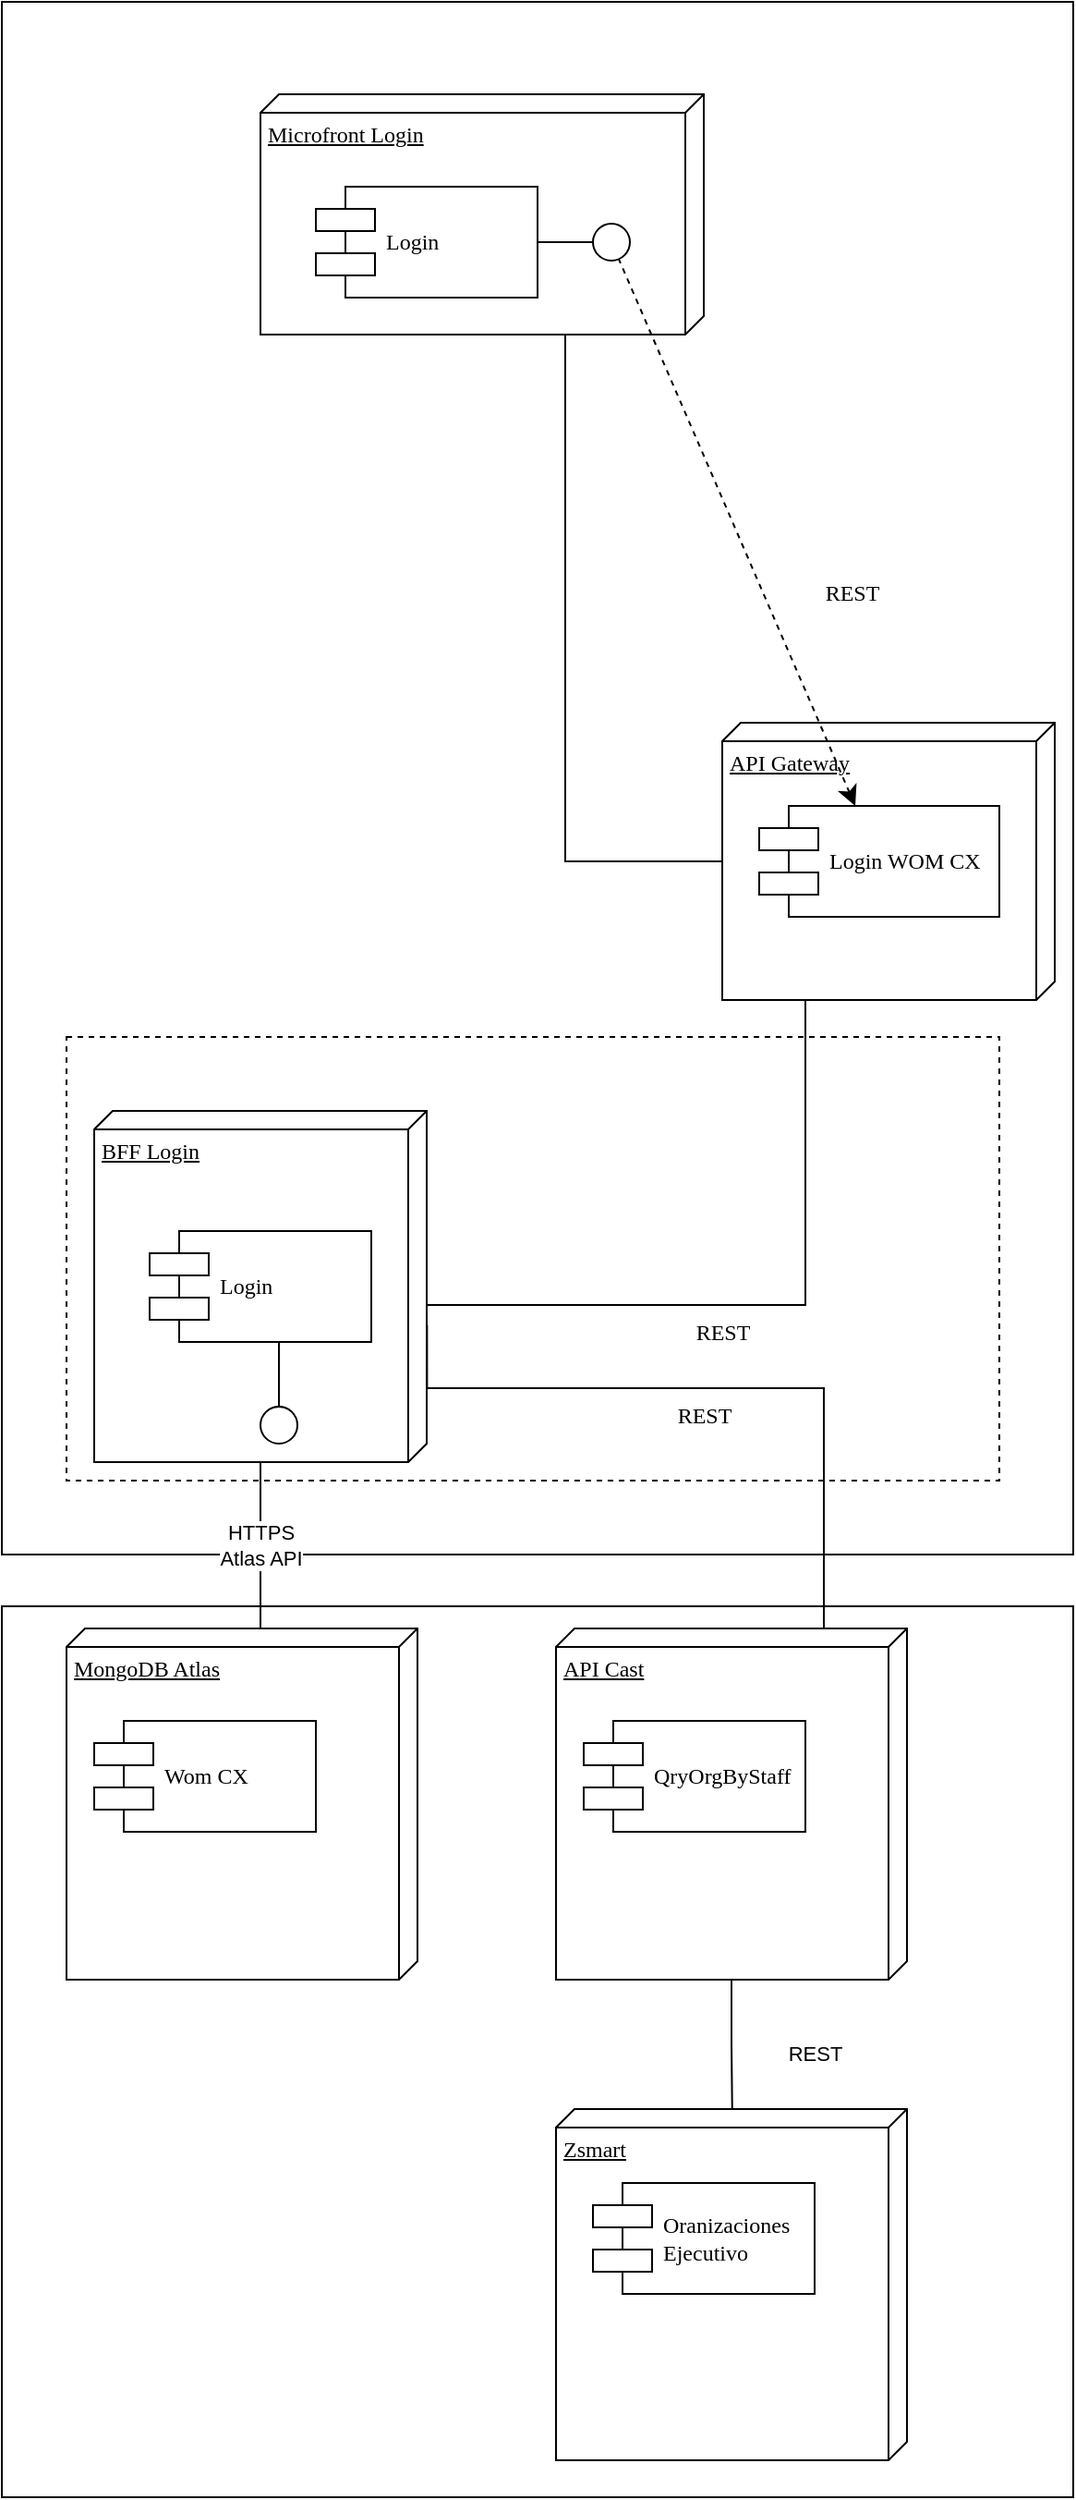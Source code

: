 <mxfile version="22.0.2" type="github">
  <diagram name="Page-1" id="5f0bae14-7c28-e335-631c-24af17079c00">
    <mxGraphModel dx="1265" dy="697" grid="1" gridSize="10" guides="1" tooltips="1" connect="1" arrows="1" fold="1" page="1" pageScale="1" pageWidth="1100" pageHeight="850" background="none" math="0" shadow="0">
      <root>
        <mxCell id="0" />
        <mxCell id="1" parent="0" />
        <mxCell id="EeXkkkL23-UbbNsX8uU1-13" value="" style="rounded=0;whiteSpace=wrap;html=1;fillColor=none;align=left;" vertex="1" parent="1">
          <mxGeometry x="30" y="888" width="580" height="482" as="geometry" />
        </mxCell>
        <mxCell id="EeXkkkL23-UbbNsX8uU1-3" value="" style="rounded=0;whiteSpace=wrap;html=1;fillColor=none;align=left;" vertex="1" parent="1">
          <mxGeometry x="30" y="20" width="580" height="840" as="geometry" />
        </mxCell>
        <mxCell id="EeXkkkL23-UbbNsX8uU1-2" value="" style="rounded=0;whiteSpace=wrap;html=1;dashed=1;fillColor=none;align=left;" vertex="1" parent="1">
          <mxGeometry x="65" y="580" width="505" height="240" as="geometry" />
        </mxCell>
        <mxCell id="39150e848f15840c-1" value="Microfront Login" style="verticalAlign=top;align=left;spacingTop=8;spacingLeft=2;spacingRight=12;shape=cube;size=10;direction=south;fontStyle=4;html=1;rounded=0;shadow=0;comic=0;labelBackgroundColor=none;strokeWidth=1;fontFamily=Verdana;fontSize=12" parent="1" vertex="1">
          <mxGeometry x="170" y="70" width="240" height="130" as="geometry" />
        </mxCell>
        <mxCell id="39150e848f15840c-2" value="BFF Login" style="verticalAlign=top;align=left;spacingTop=8;spacingLeft=2;spacingRight=12;shape=cube;size=10;direction=south;fontStyle=4;html=1;rounded=0;shadow=0;comic=0;labelBackgroundColor=none;strokeWidth=1;fontFamily=Verdana;fontSize=12" parent="1" vertex="1">
          <mxGeometry x="80" y="620" width="180" height="190" as="geometry" />
        </mxCell>
        <mxCell id="39150e848f15840c-3" value="API Gateway" style="verticalAlign=top;align=left;spacingTop=8;spacingLeft=2;spacingRight=12;shape=cube;size=10;direction=south;fontStyle=4;html=1;rounded=0;shadow=0;comic=0;labelBackgroundColor=none;strokeWidth=1;fontFamily=Verdana;fontSize=12" parent="1" vertex="1">
          <mxGeometry x="420" y="410" width="180" height="150" as="geometry" />
        </mxCell>
        <mxCell id="39150e848f15840c-5" value="Login" style="shape=component;align=left;spacingLeft=36;rounded=0;shadow=0;comic=0;labelBackgroundColor=none;strokeWidth=1;fontFamily=Verdana;fontSize=12;html=1;" parent="1" vertex="1">
          <mxGeometry x="200" y="120" width="120" height="60" as="geometry" />
        </mxCell>
        <mxCell id="39150e848f15840c-6" value="" style="ellipse;whiteSpace=wrap;html=1;rounded=0;shadow=0;comic=0;labelBackgroundColor=none;strokeWidth=1;fontFamily=Verdana;fontSize=12;align=center;" parent="1" vertex="1">
          <mxGeometry x="350" y="140" width="20" height="20" as="geometry" />
        </mxCell>
        <mxCell id="39150e848f15840c-7" value="Login" style="shape=component;align=left;spacingLeft=36;rounded=0;shadow=0;comic=0;labelBackgroundColor=none;strokeWidth=1;fontFamily=Verdana;fontSize=12;html=1;" parent="1" vertex="1">
          <mxGeometry x="110" y="685" width="120" height="60" as="geometry" />
        </mxCell>
        <mxCell id="39150e848f15840c-9" value="" style="ellipse;whiteSpace=wrap;html=1;rounded=0;shadow=0;comic=0;labelBackgroundColor=none;strokeWidth=1;fontFamily=Verdana;fontSize=12;align=center;" parent="1" vertex="1">
          <mxGeometry x="170" y="780" width="20" height="20" as="geometry" />
        </mxCell>
        <mxCell id="39150e848f15840c-10" value="Login WOM CX" style="shape=component;align=left;spacingLeft=36;rounded=0;shadow=0;comic=0;labelBackgroundColor=none;strokeWidth=1;fontFamily=Verdana;fontSize=12;html=1;" parent="1" vertex="1">
          <mxGeometry x="440" y="455" width="130" height="60" as="geometry" />
        </mxCell>
        <mxCell id="39150e848f15840c-11" value="REST" style="edgeStyle=none;rounded=0;html=1;dashed=1;labelBackgroundColor=none;startArrow=classic;startFill=1;startSize=8;endArrow=none;endFill=0;endSize=16;fontFamily=Verdana;fontSize=12;" parent="1" source="39150e848f15840c-10" target="39150e848f15840c-6" edge="1">
          <mxGeometry x="-0.34" y="-44" relative="1" as="geometry">
            <mxPoint as="offset" />
          </mxGeometry>
        </mxCell>
        <mxCell id="39150e848f15840c-13" style="edgeStyle=elbowEdgeStyle;rounded=0;html=1;labelBackgroundColor=none;startArrow=none;startFill=0;startSize=8;endArrow=none;endFill=0;endSize=16;fontFamily=Verdana;fontSize=12;" parent="1" source="39150e848f15840c-9" target="39150e848f15840c-7" edge="1">
          <mxGeometry relative="1" as="geometry" />
        </mxCell>
        <mxCell id="39150e848f15840c-14" style="edgeStyle=elbowEdgeStyle;rounded=0;html=1;labelBackgroundColor=none;startArrow=none;startFill=0;startSize=8;endArrow=none;endFill=0;endSize=16;fontFamily=Verdana;fontSize=12;" parent="1" source="39150e848f15840c-6" target="39150e848f15840c-5" edge="1">
          <mxGeometry relative="1" as="geometry" />
        </mxCell>
        <mxCell id="39150e848f15840c-18" style="edgeStyle=orthogonalEdgeStyle;rounded=0;html=1;labelBackgroundColor=none;startArrow=none;startFill=0;startSize=8;endArrow=none;endFill=0;endSize=16;fontFamily=Verdana;fontSize=12;" parent="1" source="39150e848f15840c-3" target="39150e848f15840c-1" edge="1">
          <mxGeometry relative="1" as="geometry">
            <Array as="points">
              <mxPoint x="335" y="485" />
            </Array>
          </mxGeometry>
        </mxCell>
        <mxCell id="EeXkkkL23-UbbNsX8uU1-1" value="REST" style="edgeStyle=orthogonalEdgeStyle;rounded=0;html=1;labelBackgroundColor=none;startArrow=none;startFill=0;startSize=8;endArrow=none;endFill=0;endSize=16;fontFamily=Verdana;fontSize=12;exitX=0;exitY=0;exitDx=150;exitDy=135;exitPerimeter=0;entryX=0;entryY=0;entryDx=105;entryDy=0;entryPerimeter=0;" edge="1" parent="1" source="39150e848f15840c-3" target="39150e848f15840c-2">
          <mxGeometry x="0.135" y="15" relative="1" as="geometry">
            <Array as="points">
              <mxPoint x="465" y="725" />
            </Array>
            <mxPoint x="430" y="495" as="sourcePoint" />
            <mxPoint x="345" y="210" as="targetPoint" />
            <mxPoint as="offset" />
          </mxGeometry>
        </mxCell>
        <mxCell id="EeXkkkL23-UbbNsX8uU1-4" value="MongoDB Atlas" style="verticalAlign=top;align=left;spacingTop=8;spacingLeft=2;spacingRight=12;shape=cube;size=10;direction=south;fontStyle=4;html=1;rounded=0;shadow=0;comic=0;labelBackgroundColor=none;strokeWidth=1;fontFamily=Verdana;fontSize=12" vertex="1" parent="1">
          <mxGeometry x="65" y="900" width="190" height="190" as="geometry" />
        </mxCell>
        <mxCell id="EeXkkkL23-UbbNsX8uU1-5" value="HTTPS&lt;br&gt;Atlas API" style="edgeStyle=orthogonalEdgeStyle;rounded=0;orthogonalLoop=1;jettySize=auto;html=1;entryX=0;entryY=0;entryDx=0;entryDy=85;entryPerimeter=0;endArrow=none;endFill=0;" edge="1" parent="1" source="39150e848f15840c-2" target="EeXkkkL23-UbbNsX8uU1-4">
          <mxGeometry relative="1" as="geometry" />
        </mxCell>
        <mxCell id="EeXkkkL23-UbbNsX8uU1-6" value="Wom CX" style="shape=component;align=left;spacingLeft=36;rounded=0;shadow=0;comic=0;labelBackgroundColor=none;strokeWidth=1;fontFamily=Verdana;fontSize=12;html=1;" vertex="1" parent="1">
          <mxGeometry x="80" y="950" width="120" height="60" as="geometry" />
        </mxCell>
        <mxCell id="EeXkkkL23-UbbNsX8uU1-7" value="API Cast" style="verticalAlign=top;align=left;spacingTop=8;spacingLeft=2;spacingRight=12;shape=cube;size=10;direction=south;fontStyle=4;html=1;rounded=0;shadow=0;comic=0;labelBackgroundColor=none;strokeWidth=1;fontFamily=Verdana;fontSize=12" vertex="1" parent="1">
          <mxGeometry x="330" y="900" width="190" height="190" as="geometry" />
        </mxCell>
        <mxCell id="EeXkkkL23-UbbNsX8uU1-8" value="QryOrgByStaff" style="shape=component;align=left;spacingLeft=36;rounded=0;shadow=0;comic=0;labelBackgroundColor=none;strokeWidth=1;fontFamily=Verdana;fontSize=12;html=1;" vertex="1" parent="1">
          <mxGeometry x="345" y="950" width="120" height="60" as="geometry" />
        </mxCell>
        <mxCell id="EeXkkkL23-UbbNsX8uU1-9" value="Zsmart" style="verticalAlign=top;align=left;spacingTop=8;spacingLeft=2;spacingRight=12;shape=cube;size=10;direction=south;fontStyle=4;html=1;rounded=0;shadow=0;comic=0;labelBackgroundColor=none;strokeWidth=1;fontFamily=Verdana;fontSize=12" vertex="1" parent="1">
          <mxGeometry x="330" y="1160" width="190" height="190" as="geometry" />
        </mxCell>
        <mxCell id="EeXkkkL23-UbbNsX8uU1-10" value="Oranizaciones&lt;br&gt;Ejecutivo" style="shape=component;align=left;spacingLeft=36;rounded=0;shadow=0;comic=0;labelBackgroundColor=none;strokeWidth=1;fontFamily=Verdana;fontSize=12;html=1;" vertex="1" parent="1">
          <mxGeometry x="350" y="1200" width="120" height="60" as="geometry" />
        </mxCell>
        <mxCell id="EeXkkkL23-UbbNsX8uU1-11" value="REST" style="edgeStyle=orthogonalEdgeStyle;rounded=0;orthogonalLoop=1;jettySize=auto;html=1;entryX=0.001;entryY=0.498;entryDx=0;entryDy=0;entryPerimeter=0;endArrow=none;endFill=0;" edge="1" parent="1" source="EeXkkkL23-UbbNsX8uU1-7" target="EeXkkkL23-UbbNsX8uU1-9">
          <mxGeometry x="0.143" y="45" relative="1" as="geometry">
            <mxPoint as="offset" />
          </mxGeometry>
        </mxCell>
        <mxCell id="EeXkkkL23-UbbNsX8uU1-12" value="REST" style="edgeStyle=orthogonalEdgeStyle;rounded=0;html=1;labelBackgroundColor=none;startArrow=none;startFill=0;startSize=8;endArrow=none;endFill=0;endSize=16;fontFamily=Verdana;fontSize=12;exitX=0;exitY=0;exitDx=0;exitDy=90;exitPerimeter=0;entryX=0.61;entryY=-0.001;entryDx=0;entryDy=0;entryPerimeter=0;" edge="1" parent="1" source="EeXkkkL23-UbbNsX8uU1-7" target="39150e848f15840c-2">
          <mxGeometry x="0.135" y="15" relative="1" as="geometry">
            <Array as="points">
              <mxPoint x="475" y="900" />
              <mxPoint x="475" y="770" />
              <mxPoint x="260" y="770" />
            </Array>
            <mxPoint x="475" y="570" as="sourcePoint" />
            <mxPoint x="270" y="735" as="targetPoint" />
            <mxPoint as="offset" />
          </mxGeometry>
        </mxCell>
      </root>
    </mxGraphModel>
  </diagram>
</mxfile>
